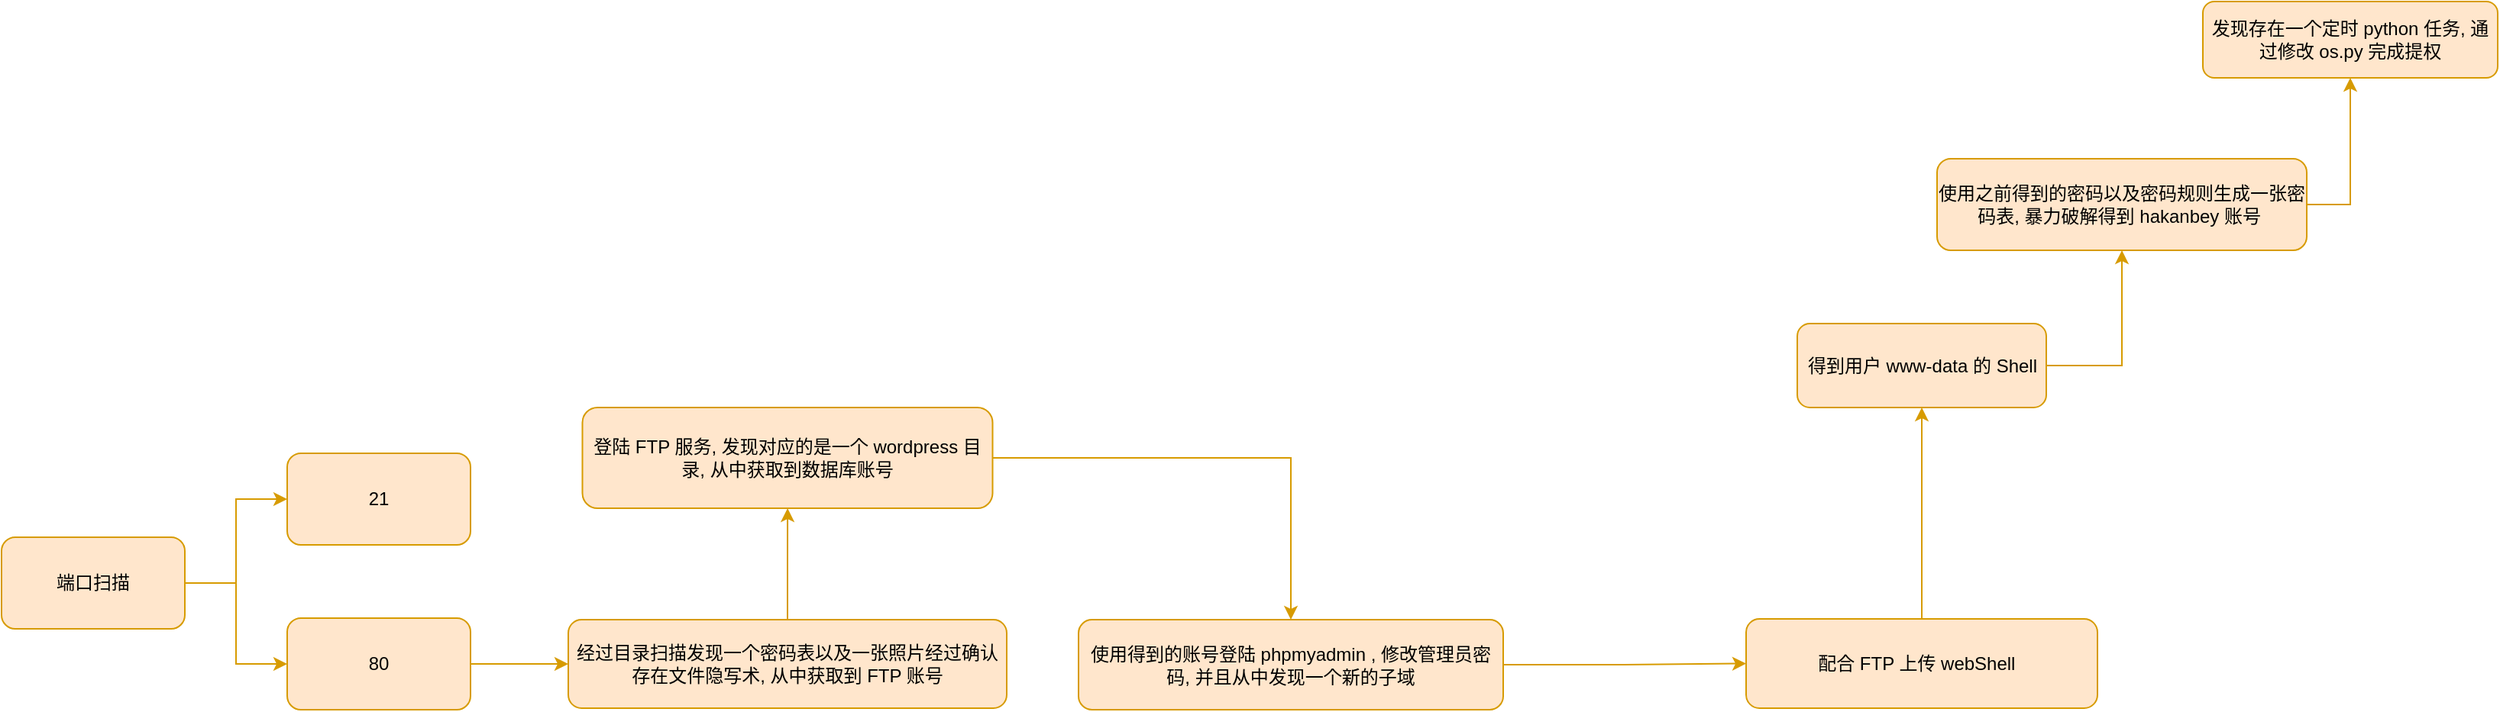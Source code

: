 <mxfile version="22.0.8" type="github">
  <diagram name="第 1 页" id="1e615SLpdYeTQ42WorGt">
    <mxGraphModel dx="1050" dy="981" grid="0" gridSize="10" guides="1" tooltips="1" connect="1" arrows="1" fold="1" page="0" pageScale="1" pageWidth="827" pageHeight="1169" math="0" shadow="0">
      <root>
        <mxCell id="0" />
        <mxCell id="1" parent="0" />
        <mxCell id="4Uz47uTLTjLNE5tzMP7E-3" value="" style="edgeStyle=orthogonalEdgeStyle;rounded=0;orthogonalLoop=1;jettySize=auto;html=1;entryX=0;entryY=0.5;entryDx=0;entryDy=0;fillColor=#ffe6cc;strokeColor=#d79b00;" edge="1" parent="1" source="4Uz47uTLTjLNE5tzMP7E-1" target="4Uz47uTLTjLNE5tzMP7E-2">
          <mxGeometry relative="1" as="geometry" />
        </mxCell>
        <mxCell id="4Uz47uTLTjLNE5tzMP7E-5" value="" style="edgeStyle=orthogonalEdgeStyle;rounded=0;orthogonalLoop=1;jettySize=auto;html=1;entryX=0;entryY=0.5;entryDx=0;entryDy=0;fillColor=#ffe6cc;strokeColor=#d79b00;" edge="1" parent="1" source="4Uz47uTLTjLNE5tzMP7E-1" target="4Uz47uTLTjLNE5tzMP7E-4">
          <mxGeometry relative="1" as="geometry" />
        </mxCell>
        <mxCell id="4Uz47uTLTjLNE5tzMP7E-1" value="端口扫描" style="rounded=1;whiteSpace=wrap;html=1;fillColor=#ffe6cc;strokeColor=#d79b00;" vertex="1" parent="1">
          <mxGeometry x="9" y="313" width="120" height="60" as="geometry" />
        </mxCell>
        <mxCell id="4Uz47uTLTjLNE5tzMP7E-2" value="21" style="whiteSpace=wrap;html=1;rounded=1;fillColor=#ffe6cc;strokeColor=#d79b00;" vertex="1" parent="1">
          <mxGeometry x="196" y="258" width="120" height="60" as="geometry" />
        </mxCell>
        <mxCell id="4Uz47uTLTjLNE5tzMP7E-7" value="" style="edgeStyle=orthogonalEdgeStyle;rounded=0;orthogonalLoop=1;jettySize=auto;html=1;fillColor=#ffe6cc;strokeColor=#d79b00;" edge="1" parent="1" source="4Uz47uTLTjLNE5tzMP7E-4" target="4Uz47uTLTjLNE5tzMP7E-6">
          <mxGeometry relative="1" as="geometry" />
        </mxCell>
        <mxCell id="4Uz47uTLTjLNE5tzMP7E-4" value="80" style="whiteSpace=wrap;html=1;rounded=1;fillColor=#ffe6cc;strokeColor=#d79b00;" vertex="1" parent="1">
          <mxGeometry x="196" y="366" width="120" height="60" as="geometry" />
        </mxCell>
        <mxCell id="4Uz47uTLTjLNE5tzMP7E-9" value="" style="edgeStyle=orthogonalEdgeStyle;rounded=0;orthogonalLoop=1;jettySize=auto;html=1;fillColor=#ffe6cc;strokeColor=#d79b00;" edge="1" parent="1" source="4Uz47uTLTjLNE5tzMP7E-6" target="4Uz47uTLTjLNE5tzMP7E-8">
          <mxGeometry relative="1" as="geometry" />
        </mxCell>
        <mxCell id="4Uz47uTLTjLNE5tzMP7E-6" value="经过目录扫描发现一个密码表以及一张照片经过确认存在文件隐写术, 从中获取到 FTP 账号" style="whiteSpace=wrap;html=1;rounded=1;fillColor=#ffe6cc;strokeColor=#d79b00;" vertex="1" parent="1">
          <mxGeometry x="380" y="367" width="287" height="58" as="geometry" />
        </mxCell>
        <mxCell id="4Uz47uTLTjLNE5tzMP7E-11" value="" style="edgeStyle=orthogonalEdgeStyle;rounded=0;orthogonalLoop=1;jettySize=auto;html=1;fillColor=#ffe6cc;strokeColor=#d79b00;" edge="1" parent="1" source="4Uz47uTLTjLNE5tzMP7E-8" target="4Uz47uTLTjLNE5tzMP7E-10">
          <mxGeometry relative="1" as="geometry" />
        </mxCell>
        <mxCell id="4Uz47uTLTjLNE5tzMP7E-8" value="登陆 FTP 服务, 发现对应的是一个 wordpress 目录, 从中获取到数据库账号" style="whiteSpace=wrap;html=1;rounded=1;fillColor=#ffe6cc;strokeColor=#d79b00;" vertex="1" parent="1">
          <mxGeometry x="389.25" y="228" width="268.5" height="66" as="geometry" />
        </mxCell>
        <mxCell id="4Uz47uTLTjLNE5tzMP7E-13" value="" style="edgeStyle=orthogonalEdgeStyle;rounded=0;orthogonalLoop=1;jettySize=auto;html=1;fillColor=#ffe6cc;strokeColor=#d79b00;" edge="1" parent="1" source="4Uz47uTLTjLNE5tzMP7E-10" target="4Uz47uTLTjLNE5tzMP7E-12">
          <mxGeometry relative="1" as="geometry" />
        </mxCell>
        <mxCell id="4Uz47uTLTjLNE5tzMP7E-10" value="使用得到的账号登陆 phpmyadmin , 修改管理员密码, 并且从中发现一个新的子域" style="whiteSpace=wrap;html=1;rounded=1;fillColor=#ffe6cc;strokeColor=#d79b00;" vertex="1" parent="1">
          <mxGeometry x="714" y="367" width="278" height="59" as="geometry" />
        </mxCell>
        <mxCell id="4Uz47uTLTjLNE5tzMP7E-15" value="" style="edgeStyle=orthogonalEdgeStyle;rounded=0;orthogonalLoop=1;jettySize=auto;html=1;fillColor=#ffe6cc;strokeColor=#d79b00;" edge="1" parent="1" source="4Uz47uTLTjLNE5tzMP7E-12" target="4Uz47uTLTjLNE5tzMP7E-14">
          <mxGeometry relative="1" as="geometry" />
        </mxCell>
        <mxCell id="4Uz47uTLTjLNE5tzMP7E-12" value="配合 FTP 上传 webShell&amp;nbsp;&amp;nbsp;" style="whiteSpace=wrap;html=1;rounded=1;fillColor=#ffe6cc;strokeColor=#d79b00;" vertex="1" parent="1">
          <mxGeometry x="1151" y="366.5" width="230" height="58.5" as="geometry" />
        </mxCell>
        <mxCell id="4Uz47uTLTjLNE5tzMP7E-17" value="" style="edgeStyle=orthogonalEdgeStyle;rounded=0;orthogonalLoop=1;jettySize=auto;html=1;exitX=1;exitY=0.5;exitDx=0;exitDy=0;fillColor=#ffe6cc;strokeColor=#d79b00;" edge="1" parent="1" source="4Uz47uTLTjLNE5tzMP7E-14" target="4Uz47uTLTjLNE5tzMP7E-16">
          <mxGeometry relative="1" as="geometry" />
        </mxCell>
        <mxCell id="4Uz47uTLTjLNE5tzMP7E-14" value="得到用户 www-data 的 Shell" style="whiteSpace=wrap;html=1;rounded=1;fillColor=#ffe6cc;strokeColor=#d79b00;" vertex="1" parent="1">
          <mxGeometry x="1184.5" y="173" width="163" height="55" as="geometry" />
        </mxCell>
        <mxCell id="4Uz47uTLTjLNE5tzMP7E-19" value="" style="edgeStyle=orthogonalEdgeStyle;rounded=0;orthogonalLoop=1;jettySize=auto;html=1;exitX=1;exitY=0.5;exitDx=0;exitDy=0;fillColor=#ffe6cc;strokeColor=#d79b00;" edge="1" parent="1" source="4Uz47uTLTjLNE5tzMP7E-16" target="4Uz47uTLTjLNE5tzMP7E-18">
          <mxGeometry relative="1" as="geometry" />
        </mxCell>
        <mxCell id="4Uz47uTLTjLNE5tzMP7E-16" value="使用之前得到的密码以及密码规则生成一张密码表, 暴力破解得到 hakanbey 账号&amp;nbsp;" style="whiteSpace=wrap;html=1;rounded=1;fillColor=#ffe6cc;strokeColor=#d79b00;" vertex="1" parent="1">
          <mxGeometry x="1276" y="65" width="242" height="60" as="geometry" />
        </mxCell>
        <mxCell id="4Uz47uTLTjLNE5tzMP7E-18" value="发现存在一个定时 python 任务, 通过修改 os.py 完成提权" style="whiteSpace=wrap;html=1;rounded=1;fillColor=#ffe6cc;strokeColor=#d79b00;" vertex="1" parent="1">
          <mxGeometry x="1450" y="-38" width="193" height="50" as="geometry" />
        </mxCell>
      </root>
    </mxGraphModel>
  </diagram>
</mxfile>
